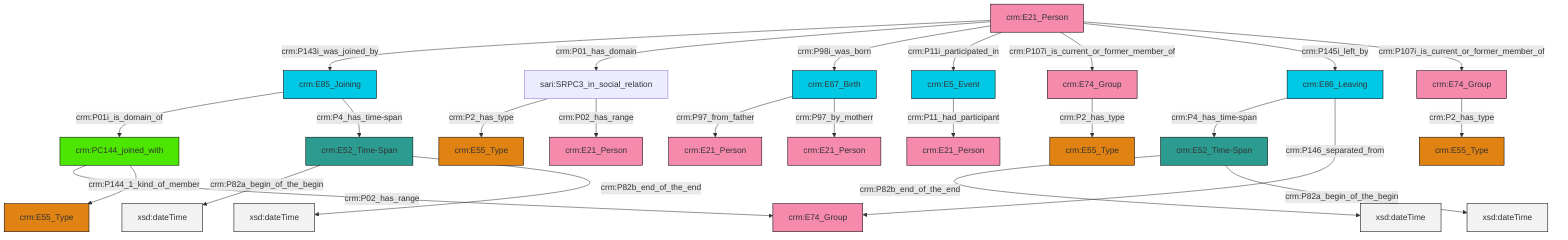 graph TD
classDef Literal fill:#f2f2f2,stroke:#000000;
classDef CRM_Entity fill:#FFFFFF,stroke:#000000;
classDef Temporal_Entity fill:#00C9E6, stroke:#000000;
classDef Type fill:#E18312, stroke:#000000;
classDef Time-Span fill:#2C9C91, stroke:#000000;
classDef Appellation fill:#FFEB7F, stroke:#000000;
classDef Place fill:#008836, stroke:#000000;
classDef Persistent_Item fill:#B266B2, stroke:#000000;
classDef Conceptual_Object fill:#FFD700, stroke:#000000;
classDef Physical_Thing fill:#D2B48C, stroke:#000000;
classDef Actor fill:#f58aad, stroke:#000000;
classDef PC_Classes fill:#4ce600, stroke:#000000;
classDef Multi fill:#cccccc,stroke:#000000;

4["crm:E52_Time-Span"]:::Time-Span -->|crm:P82b_end_of_the_end| 5[xsd:dateTime]:::Literal
6["crm:E21_Person"]:::Actor -->|crm:P143i_was_joined_by| 2["crm:E85_Joining"]:::Temporal_Entity
7["crm:E74_Group"]:::Actor -->|crm:P2_has_type| 8["crm:E55_Type"]:::Type
6["crm:E21_Person"]:::Actor -->|crm:P01_has_domain| 9["sari:SRPC3_in_social_relation"]:::Default
14["crm:E5_Event"]:::Temporal_Entity -->|crm:P11_had_participant| 15["crm:E21_Person"]:::Actor
16["crm:E67_Birth"]:::Temporal_Entity -->|crm:P97_from_father| 12["crm:E21_Person"]:::Actor
17["crm:E52_Time-Span"]:::Time-Span -->|crm:P82a_begin_of_the_begin| 18[xsd:dateTime]:::Literal
17["crm:E52_Time-Span"]:::Time-Span -->|crm:P82b_end_of_the_end| 19[xsd:dateTime]:::Literal
2["crm:E85_Joining"]:::Temporal_Entity -->|crm:P01i_is_domain_of| 20["crm:PC144_joined_with"]:::PC_Classes
6["crm:E21_Person"]:::Actor -->|crm:P98i_was_born| 16["crm:E67_Birth"]:::Temporal_Entity
6["crm:E21_Person"]:::Actor -->|crm:P11i_participated_in| 14["crm:E5_Event"]:::Temporal_Entity
2["crm:E85_Joining"]:::Temporal_Entity -->|crm:P4_has_time-span| 17["crm:E52_Time-Span"]:::Time-Span
6["crm:E21_Person"]:::Actor -->|crm:P107i_is_current_or_former_member_of| 23["crm:E74_Group"]:::Actor
6["crm:E21_Person"]:::Actor -->|crm:P145i_left_by| 25["crm:E86_Leaving"]:::Temporal_Entity
4["crm:E52_Time-Span"]:::Time-Span -->|crm:P82a_begin_of_the_begin| 32[xsd:dateTime]:::Literal
6["crm:E21_Person"]:::Actor -->|crm:P107i_is_current_or_former_member_of| 7["crm:E74_Group"]:::Actor
9["sari:SRPC3_in_social_relation"]:::Default -->|crm:P2_has_type| 34["crm:E55_Type"]:::Type
20["crm:PC144_joined_with"]:::PC_Classes -->|crm:P02_has_range| 26["crm:E74_Group"]:::Actor
9["sari:SRPC3_in_social_relation"]:::Default -->|crm:P02_has_range| 38["crm:E21_Person"]:::Actor
23["crm:E74_Group"]:::Actor -->|crm:P2_has_type| 21["crm:E55_Type"]:::Type
16["crm:E67_Birth"]:::Temporal_Entity -->|crm:P97_by_motherr| 0["crm:E21_Person"]:::Actor
25["crm:E86_Leaving"]:::Temporal_Entity -->|crm:P4_has_time-span| 4["crm:E52_Time-Span"]:::Time-Span
20["crm:PC144_joined_with"]:::PC_Classes -->|crm:P144_1_kind_of_member| 28["crm:E55_Type"]:::Type
25["crm:E86_Leaving"]:::Temporal_Entity -->|crm:P146_separated_from| 26["crm:E74_Group"]:::Actor